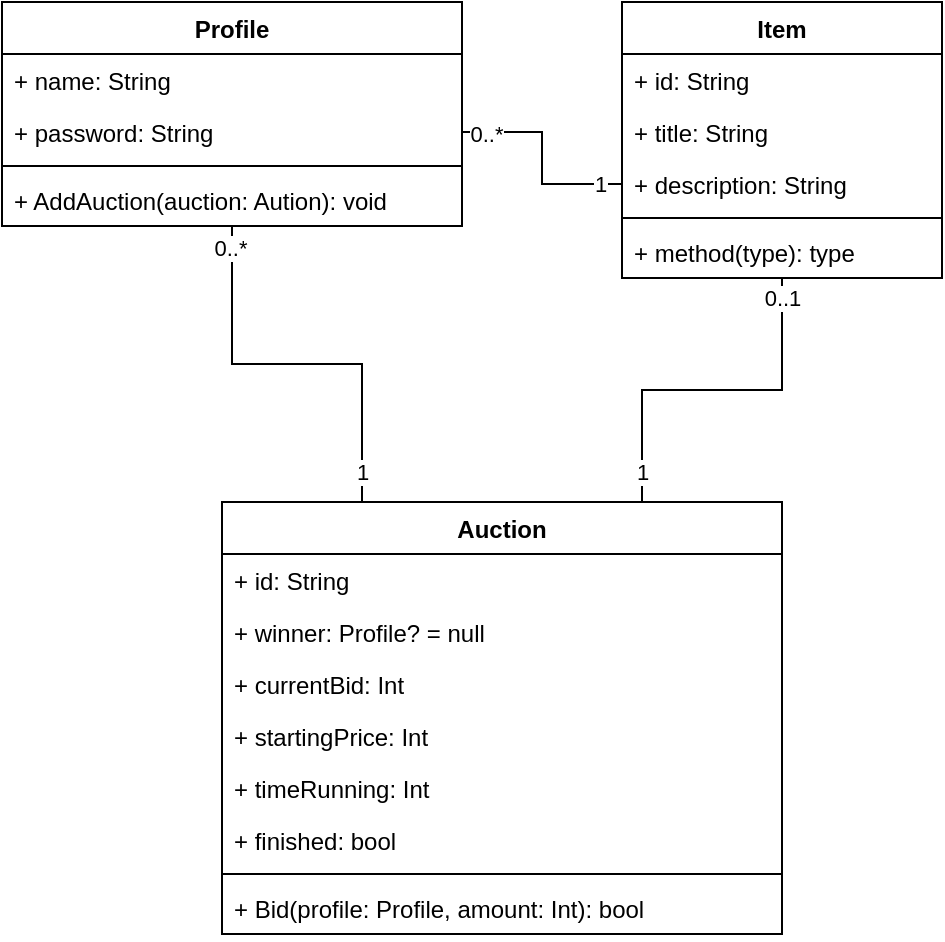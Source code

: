 <mxfile version="20.8.16" type="device"><diagram name="Page-1" id="MTdyzZogj-u_SxMeLyuU"><mxGraphModel dx="1242" dy="769" grid="1" gridSize="10" guides="1" tooltips="1" connect="1" arrows="1" fold="1" page="1" pageScale="1" pageWidth="827" pageHeight="1169" math="0" shadow="0"><root><mxCell id="0"/><mxCell id="1" parent="0"/><mxCell id="hT-xwQE5zXQYzUjw-swj-17" style="edgeStyle=orthogonalEdgeStyle;rounded=0;orthogonalLoop=1;jettySize=auto;html=1;entryX=0.25;entryY=0;entryDx=0;entryDy=0;endArrow=none;endFill=0;" parent="1" source="hT-xwQE5zXQYzUjw-swj-1" target="hT-xwQE5zXQYzUjw-swj-9" edge="1"><mxGeometry relative="1" as="geometry"/></mxCell><mxCell id="hT-xwQE5zXQYzUjw-swj-25" value="1" style="edgeLabel;html=1;align=center;verticalAlign=middle;resizable=0;points=[];" parent="hT-xwQE5zXQYzUjw-swj-17" vertex="1" connectable="0"><mxGeometry x="0.847" relative="1" as="geometry"><mxPoint as="offset"/></mxGeometry></mxCell><mxCell id="hT-xwQE5zXQYzUjw-swj-26" value="0..*" style="edgeLabel;html=1;align=center;verticalAlign=middle;resizable=0;points=[];" parent="hT-xwQE5zXQYzUjw-swj-17" vertex="1" connectable="0"><mxGeometry x="-0.895" y="-1" relative="1" as="geometry"><mxPoint as="offset"/></mxGeometry></mxCell><mxCell id="hT-xwQE5zXQYzUjw-swj-1" value="Profile" style="swimlane;fontStyle=1;align=center;verticalAlign=top;childLayout=stackLayout;horizontal=1;startSize=26;horizontalStack=0;resizeParent=1;resizeParentMax=0;resizeLast=0;collapsible=1;marginBottom=0;" parent="1" vertex="1"><mxGeometry x="150" y="90" width="230" height="112" as="geometry"/></mxCell><mxCell id="hT-xwQE5zXQYzUjw-swj-2" value="+ name: String" style="text;strokeColor=none;fillColor=none;align=left;verticalAlign=top;spacingLeft=4;spacingRight=4;overflow=hidden;rotatable=0;points=[[0,0.5],[1,0.5]];portConstraint=eastwest;" parent="hT-xwQE5zXQYzUjw-swj-1" vertex="1"><mxGeometry y="26" width="230" height="26" as="geometry"/></mxCell><mxCell id="hT-xwQE5zXQYzUjw-swj-14" value="+ password: String" style="text;strokeColor=none;fillColor=none;align=left;verticalAlign=top;spacingLeft=4;spacingRight=4;overflow=hidden;rotatable=0;points=[[0,0.5],[1,0.5]];portConstraint=eastwest;" parent="hT-xwQE5zXQYzUjw-swj-1" vertex="1"><mxGeometry y="52" width="230" height="26" as="geometry"/></mxCell><mxCell id="hT-xwQE5zXQYzUjw-swj-3" value="" style="line;strokeWidth=1;fillColor=none;align=left;verticalAlign=middle;spacingTop=-1;spacingLeft=3;spacingRight=3;rotatable=0;labelPosition=right;points=[];portConstraint=eastwest;strokeColor=inherit;" parent="hT-xwQE5zXQYzUjw-swj-1" vertex="1"><mxGeometry y="78" width="230" height="8" as="geometry"/></mxCell><mxCell id="hT-xwQE5zXQYzUjw-swj-4" value="+ AddAuction(auction: Aution): void" style="text;strokeColor=none;fillColor=none;align=left;verticalAlign=top;spacingLeft=4;spacingRight=4;overflow=hidden;rotatable=0;points=[[0,0.5],[1,0.5]];portConstraint=eastwest;" parent="hT-xwQE5zXQYzUjw-swj-1" vertex="1"><mxGeometry y="86" width="230" height="26" as="geometry"/></mxCell><mxCell id="hT-xwQE5zXQYzUjw-swj-19" style="edgeStyle=orthogonalEdgeStyle;rounded=0;orthogonalLoop=1;jettySize=auto;html=1;entryX=0.75;entryY=0;entryDx=0;entryDy=0;endArrow=none;endFill=0;" parent="1" source="hT-xwQE5zXQYzUjw-swj-5" target="hT-xwQE5zXQYzUjw-swj-9" edge="1"><mxGeometry relative="1" as="geometry"/></mxCell><mxCell id="hT-xwQE5zXQYzUjw-swj-23" value="0..1" style="edgeLabel;html=1;align=center;verticalAlign=middle;resizable=0;points=[];" parent="hT-xwQE5zXQYzUjw-swj-19" vertex="1" connectable="0"><mxGeometry x="-0.89" relative="1" as="geometry"><mxPoint as="offset"/></mxGeometry></mxCell><mxCell id="hT-xwQE5zXQYzUjw-swj-24" value="1" style="edgeLabel;html=1;align=center;verticalAlign=middle;resizable=0;points=[];" parent="hT-xwQE5zXQYzUjw-swj-19" vertex="1" connectable="0"><mxGeometry x="0.831" relative="1" as="geometry"><mxPoint as="offset"/></mxGeometry></mxCell><mxCell id="hT-xwQE5zXQYzUjw-swj-5" value="Item" style="swimlane;fontStyle=1;align=center;verticalAlign=top;childLayout=stackLayout;horizontal=1;startSize=26;horizontalStack=0;resizeParent=1;resizeParentMax=0;resizeLast=0;collapsible=1;marginBottom=0;" parent="1" vertex="1"><mxGeometry x="460" y="90" width="160" height="138" as="geometry"/></mxCell><mxCell id="hT-xwQE5zXQYzUjw-swj-6" value="+ id: String" style="text;strokeColor=none;fillColor=none;align=left;verticalAlign=top;spacingLeft=4;spacingRight=4;overflow=hidden;rotatable=0;points=[[0,0.5],[1,0.5]];portConstraint=eastwest;" parent="hT-xwQE5zXQYzUjw-swj-5" vertex="1"><mxGeometry y="26" width="160" height="26" as="geometry"/></mxCell><mxCell id="Bw2Mo56PYaSHKzkjlMSM-1" value="+ title: String" style="text;strokeColor=none;fillColor=none;align=left;verticalAlign=top;spacingLeft=4;spacingRight=4;overflow=hidden;rotatable=0;points=[[0,0.5],[1,0.5]];portConstraint=eastwest;" vertex="1" parent="hT-xwQE5zXQYzUjw-swj-5"><mxGeometry y="52" width="160" height="26" as="geometry"/></mxCell><mxCell id="hT-xwQE5zXQYzUjw-swj-15" value="+ description: String" style="text;strokeColor=none;fillColor=none;align=left;verticalAlign=top;spacingLeft=4;spacingRight=4;overflow=hidden;rotatable=0;points=[[0,0.5],[1,0.5]];portConstraint=eastwest;" parent="hT-xwQE5zXQYzUjw-swj-5" vertex="1"><mxGeometry y="78" width="160" height="26" as="geometry"/></mxCell><mxCell id="hT-xwQE5zXQYzUjw-swj-7" value="" style="line;strokeWidth=1;fillColor=none;align=left;verticalAlign=middle;spacingTop=-1;spacingLeft=3;spacingRight=3;rotatable=0;labelPosition=right;points=[];portConstraint=eastwest;strokeColor=inherit;" parent="hT-xwQE5zXQYzUjw-swj-5" vertex="1"><mxGeometry y="104" width="160" height="8" as="geometry"/></mxCell><mxCell id="hT-xwQE5zXQYzUjw-swj-8" value="+ method(type): type" style="text;strokeColor=none;fillColor=none;align=left;verticalAlign=top;spacingLeft=4;spacingRight=4;overflow=hidden;rotatable=0;points=[[0,0.5],[1,0.5]];portConstraint=eastwest;" parent="hT-xwQE5zXQYzUjw-swj-5" vertex="1"><mxGeometry y="112" width="160" height="26" as="geometry"/></mxCell><mxCell id="hT-xwQE5zXQYzUjw-swj-9" value="Auction" style="swimlane;fontStyle=1;align=center;verticalAlign=top;childLayout=stackLayout;horizontal=1;startSize=26;horizontalStack=0;resizeParent=1;resizeParentMax=0;resizeLast=0;collapsible=1;marginBottom=0;" parent="1" vertex="1"><mxGeometry x="260" y="340" width="280" height="216" as="geometry"/></mxCell><mxCell id="hT-xwQE5zXQYzUjw-swj-10" value="+ id: String" style="text;strokeColor=none;fillColor=none;align=left;verticalAlign=top;spacingLeft=4;spacingRight=4;overflow=hidden;rotatable=0;points=[[0,0.5],[1,0.5]];portConstraint=eastwest;" parent="hT-xwQE5zXQYzUjw-swj-9" vertex="1"><mxGeometry y="26" width="280" height="26" as="geometry"/></mxCell><mxCell id="Bw2Mo56PYaSHKzkjlMSM-2" value="+ winner: Profile? = null" style="text;strokeColor=none;fillColor=none;align=left;verticalAlign=top;spacingLeft=4;spacingRight=4;overflow=hidden;rotatable=0;points=[[0,0.5],[1,0.5]];portConstraint=eastwest;" vertex="1" parent="hT-xwQE5zXQYzUjw-swj-9"><mxGeometry y="52" width="280" height="26" as="geometry"/></mxCell><mxCell id="hT-xwQE5zXQYzUjw-swj-13" value="+ currentBid: Int" style="text;strokeColor=none;fillColor=none;align=left;verticalAlign=top;spacingLeft=4;spacingRight=4;overflow=hidden;rotatable=0;points=[[0,0.5],[1,0.5]];portConstraint=eastwest;" parent="hT-xwQE5zXQYzUjw-swj-9" vertex="1"><mxGeometry y="78" width="280" height="26" as="geometry"/></mxCell><mxCell id="hT-xwQE5zXQYzUjw-swj-22" value="+ startingPrice: Int" style="text;strokeColor=none;fillColor=none;align=left;verticalAlign=top;spacingLeft=4;spacingRight=4;overflow=hidden;rotatable=0;points=[[0,0.5],[1,0.5]];portConstraint=eastwest;" parent="hT-xwQE5zXQYzUjw-swj-9" vertex="1"><mxGeometry y="104" width="280" height="26" as="geometry"/></mxCell><mxCell id="hT-xwQE5zXQYzUjw-swj-16" value="+ timeRunning: Int" style="text;strokeColor=none;fillColor=none;align=left;verticalAlign=top;spacingLeft=4;spacingRight=4;overflow=hidden;rotatable=0;points=[[0,0.5],[1,0.5]];portConstraint=eastwest;" parent="hT-xwQE5zXQYzUjw-swj-9" vertex="1"><mxGeometry y="130" width="280" height="26" as="geometry"/></mxCell><mxCell id="hT-xwQE5zXQYzUjw-swj-28" value="+ finished: bool" style="text;strokeColor=none;fillColor=none;align=left;verticalAlign=top;spacingLeft=4;spacingRight=4;overflow=hidden;rotatable=0;points=[[0,0.5],[1,0.5]];portConstraint=eastwest;" parent="hT-xwQE5zXQYzUjw-swj-9" vertex="1"><mxGeometry y="156" width="280" height="26" as="geometry"/></mxCell><mxCell id="hT-xwQE5zXQYzUjw-swj-11" value="" style="line;strokeWidth=1;fillColor=none;align=left;verticalAlign=middle;spacingTop=-1;spacingLeft=3;spacingRight=3;rotatable=0;labelPosition=right;points=[];portConstraint=eastwest;strokeColor=inherit;" parent="hT-xwQE5zXQYzUjw-swj-9" vertex="1"><mxGeometry y="182" width="280" height="8" as="geometry"/></mxCell><mxCell id="hT-xwQE5zXQYzUjw-swj-27" value="+ Bid(profile: Profile, amount: Int): bool" style="text;strokeColor=none;fillColor=none;align=left;verticalAlign=top;spacingLeft=4;spacingRight=4;overflow=hidden;rotatable=0;points=[[0,0.5],[1,0.5]];portConstraint=eastwest;" parent="hT-xwQE5zXQYzUjw-swj-9" vertex="1"><mxGeometry y="190" width="280" height="26" as="geometry"/></mxCell><mxCell id="hT-xwQE5zXQYzUjw-swj-18" style="edgeStyle=orthogonalEdgeStyle;rounded=0;orthogonalLoop=1;jettySize=auto;html=1;entryX=0;entryY=0.5;entryDx=0;entryDy=0;endArrow=none;endFill=0;" parent="1" source="hT-xwQE5zXQYzUjw-swj-14" target="hT-xwQE5zXQYzUjw-swj-15" edge="1"><mxGeometry relative="1" as="geometry"/></mxCell><mxCell id="hT-xwQE5zXQYzUjw-swj-20" value="1" style="edgeLabel;html=1;align=center;verticalAlign=middle;resizable=0;points=[];" parent="hT-xwQE5zXQYzUjw-swj-18" vertex="1" connectable="0"><mxGeometry x="0.91" relative="1" as="geometry"><mxPoint x="-6" as="offset"/></mxGeometry></mxCell><mxCell id="hT-xwQE5zXQYzUjw-swj-21" value="0..*" style="edgeLabel;html=1;align=center;verticalAlign=middle;resizable=0;points=[];" parent="hT-xwQE5zXQYzUjw-swj-18" vertex="1" connectable="0"><mxGeometry x="-0.917" y="-1" relative="1" as="geometry"><mxPoint x="7" as="offset"/></mxGeometry></mxCell></root></mxGraphModel></diagram></mxfile>